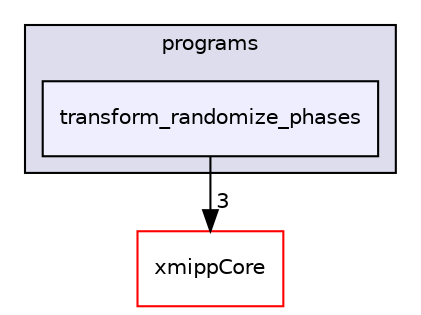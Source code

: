 digraph "xmipp/applications/programs/transform_randomize_phases" {
  compound=true
  node [ fontsize="10", fontname="Helvetica"];
  edge [ labelfontsize="10", labelfontname="Helvetica"];
  subgraph clusterdir_592b16dc4070b933e5655da2b0d20bbb {
    graph [ bgcolor="#ddddee", pencolor="black", label="programs" fontname="Helvetica", fontsize="10", URL="dir_592b16dc4070b933e5655da2b0d20bbb.html"]
  dir_0a415413069a916ea9455e78b6bb28ef [shape=box, label="transform_randomize_phases", style="filled", fillcolor="#eeeeff", pencolor="black", URL="dir_0a415413069a916ea9455e78b6bb28ef.html"];
  }
  dir_ce4d0d8fc85c2c70612466225bfce71d [shape=box label="xmippCore" fillcolor="white" style="filled" color="red" URL="dir_ce4d0d8fc85c2c70612466225bfce71d.html"];
  dir_0a415413069a916ea9455e78b6bb28ef->dir_ce4d0d8fc85c2c70612466225bfce71d [headlabel="3", labeldistance=1.5 headhref="dir_000237_000265.html"];
}
